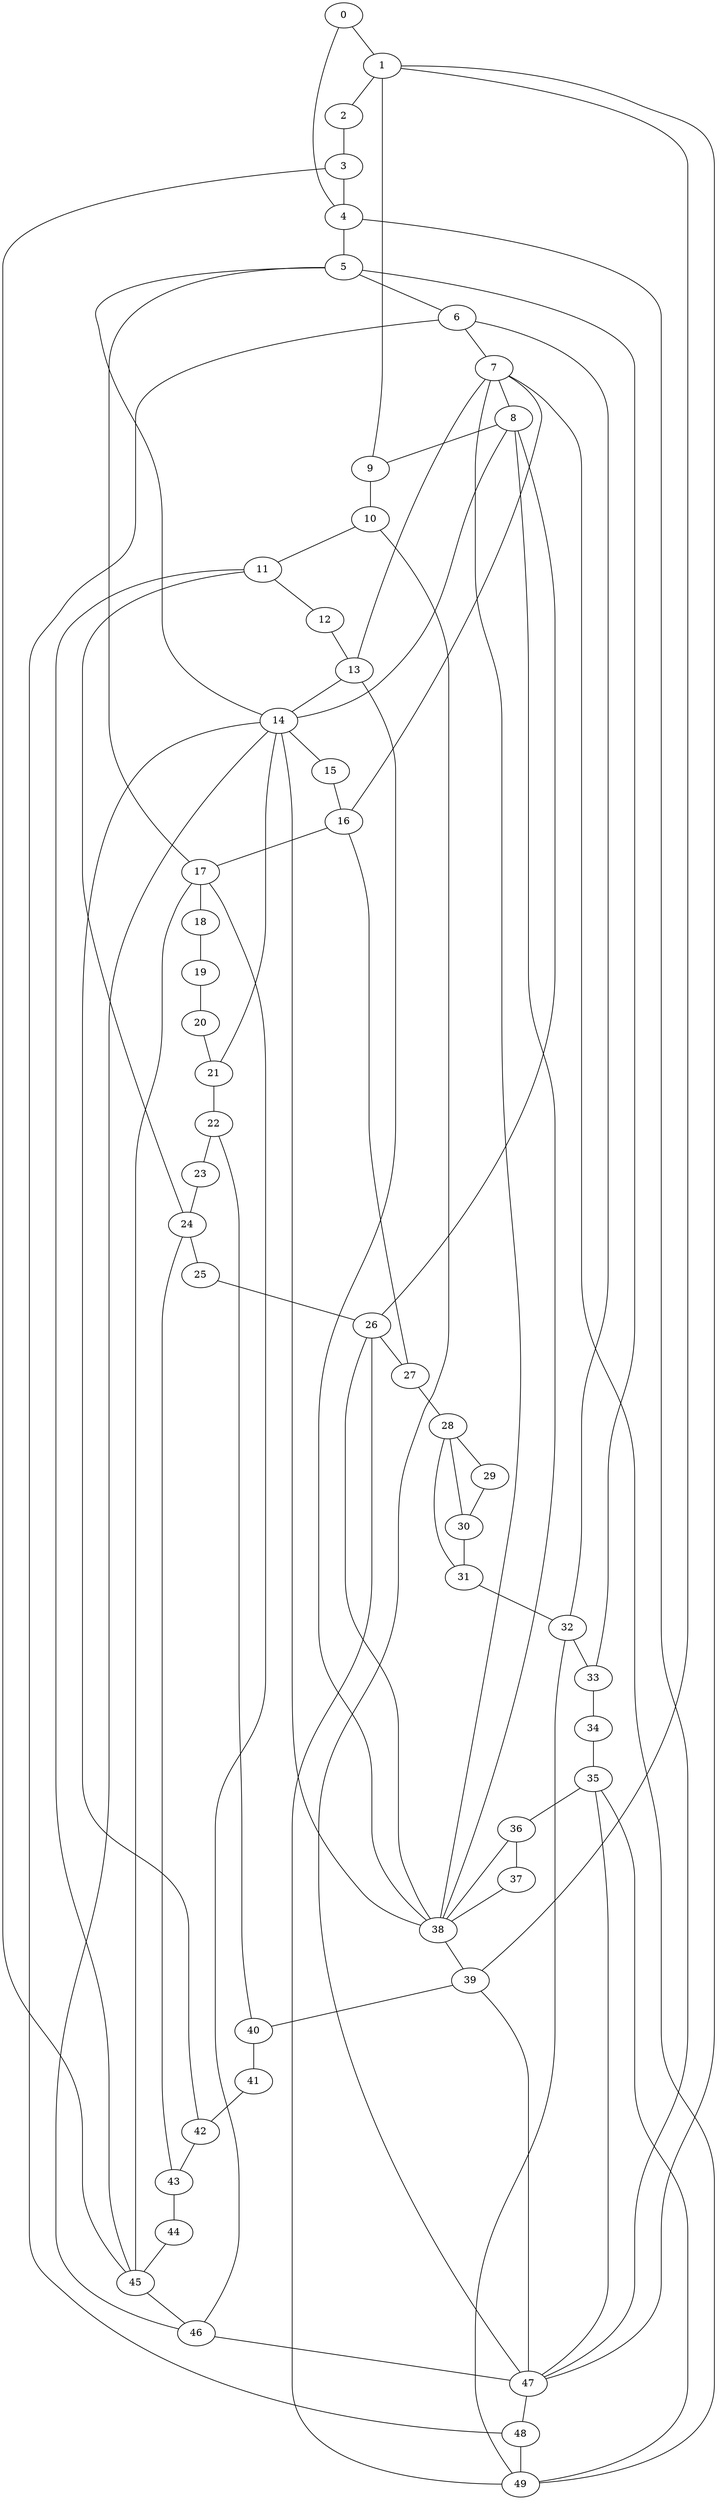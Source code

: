 
graph graphname {
    0 -- 1
0 -- 4
1 -- 2
1 -- 9
1 -- 39
1 -- 47
2 -- 3
3 -- 4
3 -- 45
4 -- 5
4 -- 47
5 -- 6
5 -- 14
5 -- 17
5 -- 33
6 -- 7
6 -- 32
6 -- 48
7 -- 8
7 -- 38
7 -- 16
7 -- 49
7 -- 13
8 -- 9
8 -- 38
8 -- 14
8 -- 26
9 -- 10
10 -- 11
10 -- 47
11 -- 12
11 -- 24
11 -- 45
12 -- 13
13 -- 14
13 -- 38
14 -- 15
14 -- 46
14 -- 42
14 -- 38
14 -- 21
15 -- 16
16 -- 17
16 -- 27
17 -- 18
17 -- 46
17 -- 45
18 -- 19
19 -- 20
20 -- 21
21 -- 22
22 -- 23
22 -- 40
23 -- 24
24 -- 25
24 -- 43
25 -- 26
26 -- 27
26 -- 49
26 -- 38
27 -- 28
28 -- 29
28 -- 30
28 -- 31
29 -- 30
30 -- 31
31 -- 32
32 -- 33
32 -- 49
33 -- 34
34 -- 35
35 -- 36
35 -- 47
35 -- 49
36 -- 37
36 -- 38
37 -- 38
38 -- 39
39 -- 40
39 -- 47
40 -- 41
41 -- 42
42 -- 43
43 -- 44
44 -- 45
45 -- 46
46 -- 47
47 -- 48
48 -- 49

}
